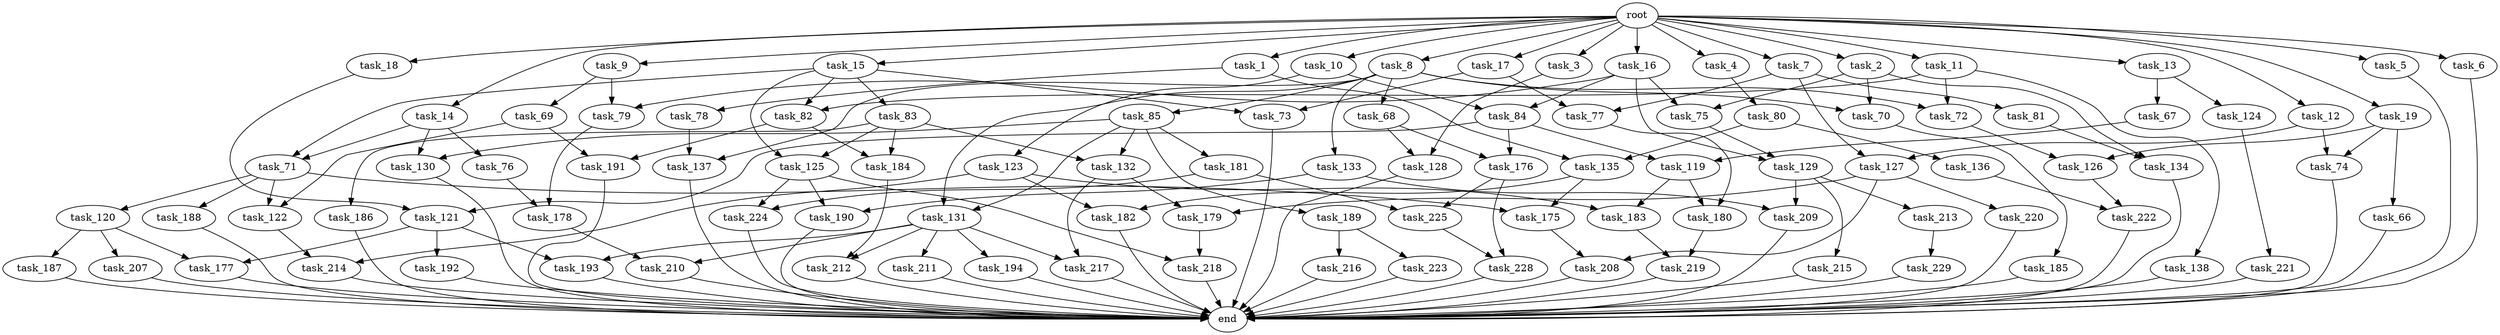 digraph G {
  task_214 [size="8418135900.160000"];
  task_19 [size="10.240000"];
  task_137 [size="6356551598.080000"];
  task_177 [size="5583457484.800000"];
  task_191 [size="5583457484.800000"];
  task_207 [size="1374389534.720000"];
  task_15 [size="10.240000"];
  task_128 [size="10737418240.000000"];
  task_3 [size="10.240000"];
  task_185 [size="343597383.680000"];
  task_190 [size="9363028705.280001"];
  task_176 [size="2920577761.280000"];
  task_79 [size="15547781611.520000"];
  task_209 [size="9363028705.280001"];
  task_210 [size="6184752906.240000"];
  task_179 [size="6184752906.240000"];
  task_16 [size="10.240000"];
  task_68 [size="4209067950.080000"];
  task_217 [size="6184752906.240000"];
  task_223 [size="8589934592.000000"];
  task_74 [size="11166914969.600000"];
  task_126 [size="10050223472.639999"];
  task_1 [size="10.240000"];
  task_220 [size="3092376453.120000"];
  task_83 [size="5497558138.880000"];
  task_72 [size="12799002542.080000"];
  task_84 [size="9363028705.280001"];
  task_11 [size="10.240000"];
  task_133 [size="4209067950.080000"];
  task_2 [size="10.240000"];
  task_10 [size="10.240000"];
  task_85 [size="4209067950.080000"];
  task_127 [size="4982162063.360000"];
  task_138 [size="8589934592.000000"];
  task_183 [size="5583457484.800000"];
  task_187 [size="1374389534.720000"];
  task_123 [size="773094113.280000"];
  task_211 [size="3092376453.120000"];
  task_81 [size="773094113.280000"];
  task_122 [size="8418135900.160000"];
  task_184 [size="2147483648.000000"];
  task_178 [size="15547781611.520000"];
  task_17 [size="10.240000"];
  task_136 [size="6957847019.520000"];
  task_221 [size="3092376453.120000"];
  task_67 [size="2147483648.000000"];
  task_218 [size="7730941132.800000"];
  task_12 [size="10.240000"];
  task_77 [size="9363028705.280001"];
  task_132 [size="6270652252.160000"];
  task_194 [size="3092376453.120000"];
  task_70 [size="7301444403.200000"];
  task_80 [size="8589934592.000000"];
  end [size="0.000000"];
  task_9 [size="10.240000"];
  task_78 [size="8589934592.000000"];
  task_186 [size="773094113.280000"];
  task_66 [size="6957847019.520000"];
  task_225 [size="8933531975.680000"];
  task_228 [size="3435973836.800000"];
  task_222 [size="2147483648.000000"];
  task_192 [size="4209067950.080000"];
  task_69 [size="6957847019.520000"];
  task_224 [size="9363028705.280001"];
  task_212 [size="6184752906.240000"];
  task_13 [size="10.240000"];
  task_193 [size="7301444403.200000"];
  task_121 [size="9363028705.280001"];
  task_129 [size="9964324126.719999"];
  task_219 [size="10737418240.000000"];
  task_182 [size="11166914969.600000"];
  task_180 [size="2147483648.000000"];
  task_216 [size="8589934592.000000"];
  task_5 [size="10.240000"];
  task_189 [size="5497558138.880000"];
  task_76 [size="773094113.280000"];
  task_8 [size="10.240000"];
  task_135 [size="15547781611.520000"];
  task_188 [size="4209067950.080000"];
  task_73 [size="14087492730.880001"];
  task_14 [size="10.240000"];
  task_82 [size="14087492730.880001"];
  task_4 [size="10.240000"];
  task_119 [size="6270652252.160000"];
  task_213 [size="773094113.280000"];
  task_175 [size="11166914969.600000"];
  root [size="0.000000"];
  task_120 [size="4209067950.080000"];
  task_181 [size="5497558138.880000"];
  task_125 [size="6270652252.160000"];
  task_18 [size="10.240000"];
  task_6 [size="10.240000"];
  task_215 [size="773094113.280000"];
  task_208 [size="8589934592.000000"];
  task_130 [size="6270652252.160000"];
  task_124 [size="2147483648.000000"];
  task_229 [size="5497558138.880000"];
  task_75 [size="11682311045.120001"];
  task_131 [size="9706626088.960001"];
  task_7 [size="10.240000"];
  task_71 [size="6270652252.160000"];
  task_134 [size="4466765987.840000"];

  task_214 -> end [size="1.000000"];
  task_19 -> task_66 [size="679477248.000000"];
  task_19 -> task_74 [size="679477248.000000"];
  task_19 -> task_126 [size="679477248.000000"];
  task_137 -> end [size="1.000000"];
  task_177 -> end [size="1.000000"];
  task_191 -> end [size="1.000000"];
  task_207 -> end [size="1.000000"];
  task_15 -> task_83 [size="536870912.000000"];
  task_15 -> task_73 [size="536870912.000000"];
  task_15 -> task_125 [size="536870912.000000"];
  task_15 -> task_71 [size="536870912.000000"];
  task_15 -> task_82 [size="536870912.000000"];
  task_128 -> end [size="1.000000"];
  task_3 -> task_128 [size="838860800.000000"];
  task_185 -> end [size="1.000000"];
  task_190 -> end [size="1.000000"];
  task_176 -> task_225 [size="33554432.000000"];
  task_176 -> task_228 [size="33554432.000000"];
  task_79 -> task_178 [size="679477248.000000"];
  task_209 -> end [size="1.000000"];
  task_210 -> end [size="1.000000"];
  task_179 -> task_218 [size="679477248.000000"];
  task_16 -> task_79 [size="838860800.000000"];
  task_16 -> task_84 [size="838860800.000000"];
  task_16 -> task_75 [size="838860800.000000"];
  task_16 -> task_129 [size="838860800.000000"];
  task_68 -> task_176 [size="209715200.000000"];
  task_68 -> task_128 [size="209715200.000000"];
  task_217 -> end [size="1.000000"];
  task_223 -> end [size="1.000000"];
  task_74 -> end [size="1.000000"];
  task_126 -> task_222 [size="134217728.000000"];
  task_1 -> task_78 [size="838860800.000000"];
  task_1 -> task_135 [size="838860800.000000"];
  task_220 -> end [size="1.000000"];
  task_83 -> task_125 [size="75497472.000000"];
  task_83 -> task_186 [size="75497472.000000"];
  task_83 -> task_184 [size="75497472.000000"];
  task_83 -> task_132 [size="75497472.000000"];
  task_72 -> task_126 [size="301989888.000000"];
  task_84 -> task_176 [size="75497472.000000"];
  task_84 -> task_121 [size="75497472.000000"];
  task_84 -> task_119 [size="75497472.000000"];
  task_11 -> task_72 [size="838860800.000000"];
  task_11 -> task_82 [size="838860800.000000"];
  task_11 -> task_138 [size="838860800.000000"];
  task_133 -> task_190 [size="838860800.000000"];
  task_133 -> task_209 [size="838860800.000000"];
  task_2 -> task_134 [size="301989888.000000"];
  task_2 -> task_70 [size="301989888.000000"];
  task_2 -> task_75 [size="301989888.000000"];
  task_10 -> task_84 [size="75497472.000000"];
  task_10 -> task_123 [size="75497472.000000"];
  task_85 -> task_181 [size="536870912.000000"];
  task_85 -> task_189 [size="536870912.000000"];
  task_85 -> task_131 [size="536870912.000000"];
  task_85 -> task_130 [size="536870912.000000"];
  task_85 -> task_132 [size="536870912.000000"];
  task_127 -> task_208 [size="301989888.000000"];
  task_127 -> task_179 [size="301989888.000000"];
  task_127 -> task_220 [size="301989888.000000"];
  task_138 -> end [size="1.000000"];
  task_183 -> task_219 [size="209715200.000000"];
  task_187 -> end [size="1.000000"];
  task_123 -> task_214 [size="411041792.000000"];
  task_123 -> task_183 [size="411041792.000000"];
  task_123 -> task_182 [size="411041792.000000"];
  task_211 -> end [size="1.000000"];
  task_81 -> task_134 [size="134217728.000000"];
  task_122 -> task_214 [size="411041792.000000"];
  task_184 -> task_212 [size="301989888.000000"];
  task_178 -> task_210 [size="301989888.000000"];
  task_17 -> task_73 [size="838860800.000000"];
  task_17 -> task_77 [size="838860800.000000"];
  task_136 -> task_222 [size="75497472.000000"];
  task_221 -> end [size="1.000000"];
  task_67 -> task_119 [size="536870912.000000"];
  task_218 -> end [size="1.000000"];
  task_12 -> task_127 [size="411041792.000000"];
  task_12 -> task_74 [size="411041792.000000"];
  task_77 -> task_180 [size="75497472.000000"];
  task_132 -> task_217 [size="301989888.000000"];
  task_132 -> task_179 [size="301989888.000000"];
  task_194 -> end [size="1.000000"];
  task_70 -> task_185 [size="33554432.000000"];
  task_80 -> task_136 [size="679477248.000000"];
  task_80 -> task_135 [size="679477248.000000"];
  task_9 -> task_69 [size="679477248.000000"];
  task_9 -> task_79 [size="679477248.000000"];
  task_78 -> task_137 [size="209715200.000000"];
  task_186 -> end [size="1.000000"];
  task_66 -> end [size="1.000000"];
  task_225 -> task_228 [size="301989888.000000"];
  task_228 -> end [size="1.000000"];
  task_222 -> end [size="1.000000"];
  task_192 -> end [size="1.000000"];
  task_69 -> task_122 [size="411041792.000000"];
  task_69 -> task_191 [size="411041792.000000"];
  task_224 -> end [size="1.000000"];
  task_212 -> end [size="1.000000"];
  task_13 -> task_67 [size="209715200.000000"];
  task_13 -> task_124 [size="209715200.000000"];
  task_193 -> end [size="1.000000"];
  task_121 -> task_193 [size="411041792.000000"];
  task_121 -> task_177 [size="411041792.000000"];
  task_121 -> task_192 [size="411041792.000000"];
  task_129 -> task_215 [size="75497472.000000"];
  task_129 -> task_209 [size="75497472.000000"];
  task_129 -> task_213 [size="75497472.000000"];
  task_219 -> end [size="1.000000"];
  task_182 -> end [size="1.000000"];
  task_180 -> task_219 [size="838860800.000000"];
  task_216 -> end [size="1.000000"];
  task_5 -> end [size="1.000000"];
  task_189 -> task_223 [size="838860800.000000"];
  task_189 -> task_216 [size="838860800.000000"];
  task_76 -> task_178 [size="838860800.000000"];
  task_8 -> task_85 [size="411041792.000000"];
  task_8 -> task_72 [size="411041792.000000"];
  task_8 -> task_137 [size="411041792.000000"];
  task_8 -> task_133 [size="411041792.000000"];
  task_8 -> task_68 [size="411041792.000000"];
  task_8 -> task_70 [size="411041792.000000"];
  task_8 -> task_131 [size="411041792.000000"];
  task_135 -> task_175 [size="679477248.000000"];
  task_135 -> task_182 [size="679477248.000000"];
  task_188 -> end [size="1.000000"];
  task_73 -> end [size="1.000000"];
  task_14 -> task_76 [size="75497472.000000"];
  task_14 -> task_71 [size="75497472.000000"];
  task_14 -> task_130 [size="75497472.000000"];
  task_82 -> task_184 [size="134217728.000000"];
  task_82 -> task_191 [size="134217728.000000"];
  task_4 -> task_80 [size="838860800.000000"];
  task_119 -> task_180 [size="134217728.000000"];
  task_119 -> task_183 [size="134217728.000000"];
  task_213 -> task_229 [size="536870912.000000"];
  task_175 -> task_208 [size="536870912.000000"];
  root -> task_8 [size="1.000000"];
  root -> task_19 [size="1.000000"];
  root -> task_16 [size="1.000000"];
  root -> task_14 [size="1.000000"];
  root -> task_6 [size="1.000000"];
  root -> task_4 [size="1.000000"];
  root -> task_5 [size="1.000000"];
  root -> task_1 [size="1.000000"];
  root -> task_10 [size="1.000000"];
  root -> task_13 [size="1.000000"];
  root -> task_15 [size="1.000000"];
  root -> task_9 [size="1.000000"];
  root -> task_3 [size="1.000000"];
  root -> task_12 [size="1.000000"];
  root -> task_11 [size="1.000000"];
  root -> task_2 [size="1.000000"];
  root -> task_18 [size="1.000000"];
  root -> task_7 [size="1.000000"];
  root -> task_17 [size="1.000000"];
  task_120 -> task_207 [size="134217728.000000"];
  task_120 -> task_187 [size="134217728.000000"];
  task_120 -> task_177 [size="134217728.000000"];
  task_181 -> task_225 [size="838860800.000000"];
  task_181 -> task_224 [size="838860800.000000"];
  task_125 -> task_190 [size="75497472.000000"];
  task_125 -> task_218 [size="75497472.000000"];
  task_125 -> task_224 [size="75497472.000000"];
  task_18 -> task_121 [size="838860800.000000"];
  task_6 -> end [size="1.000000"];
  task_215 -> end [size="1.000000"];
  task_208 -> end [size="1.000000"];
  task_130 -> end [size="1.000000"];
  task_124 -> task_221 [size="301989888.000000"];
  task_229 -> end [size="1.000000"];
  task_75 -> task_129 [size="134217728.000000"];
  task_131 -> task_212 [size="301989888.000000"];
  task_131 -> task_193 [size="301989888.000000"];
  task_131 -> task_194 [size="301989888.000000"];
  task_131 -> task_211 [size="301989888.000000"];
  task_131 -> task_217 [size="301989888.000000"];
  task_131 -> task_210 [size="301989888.000000"];
  task_7 -> task_127 [size="75497472.000000"];
  task_7 -> task_81 [size="75497472.000000"];
  task_7 -> task_77 [size="75497472.000000"];
  task_71 -> task_120 [size="411041792.000000"];
  task_71 -> task_188 [size="411041792.000000"];
  task_71 -> task_122 [size="411041792.000000"];
  task_71 -> task_175 [size="411041792.000000"];
  task_134 -> end [size="1.000000"];
}
